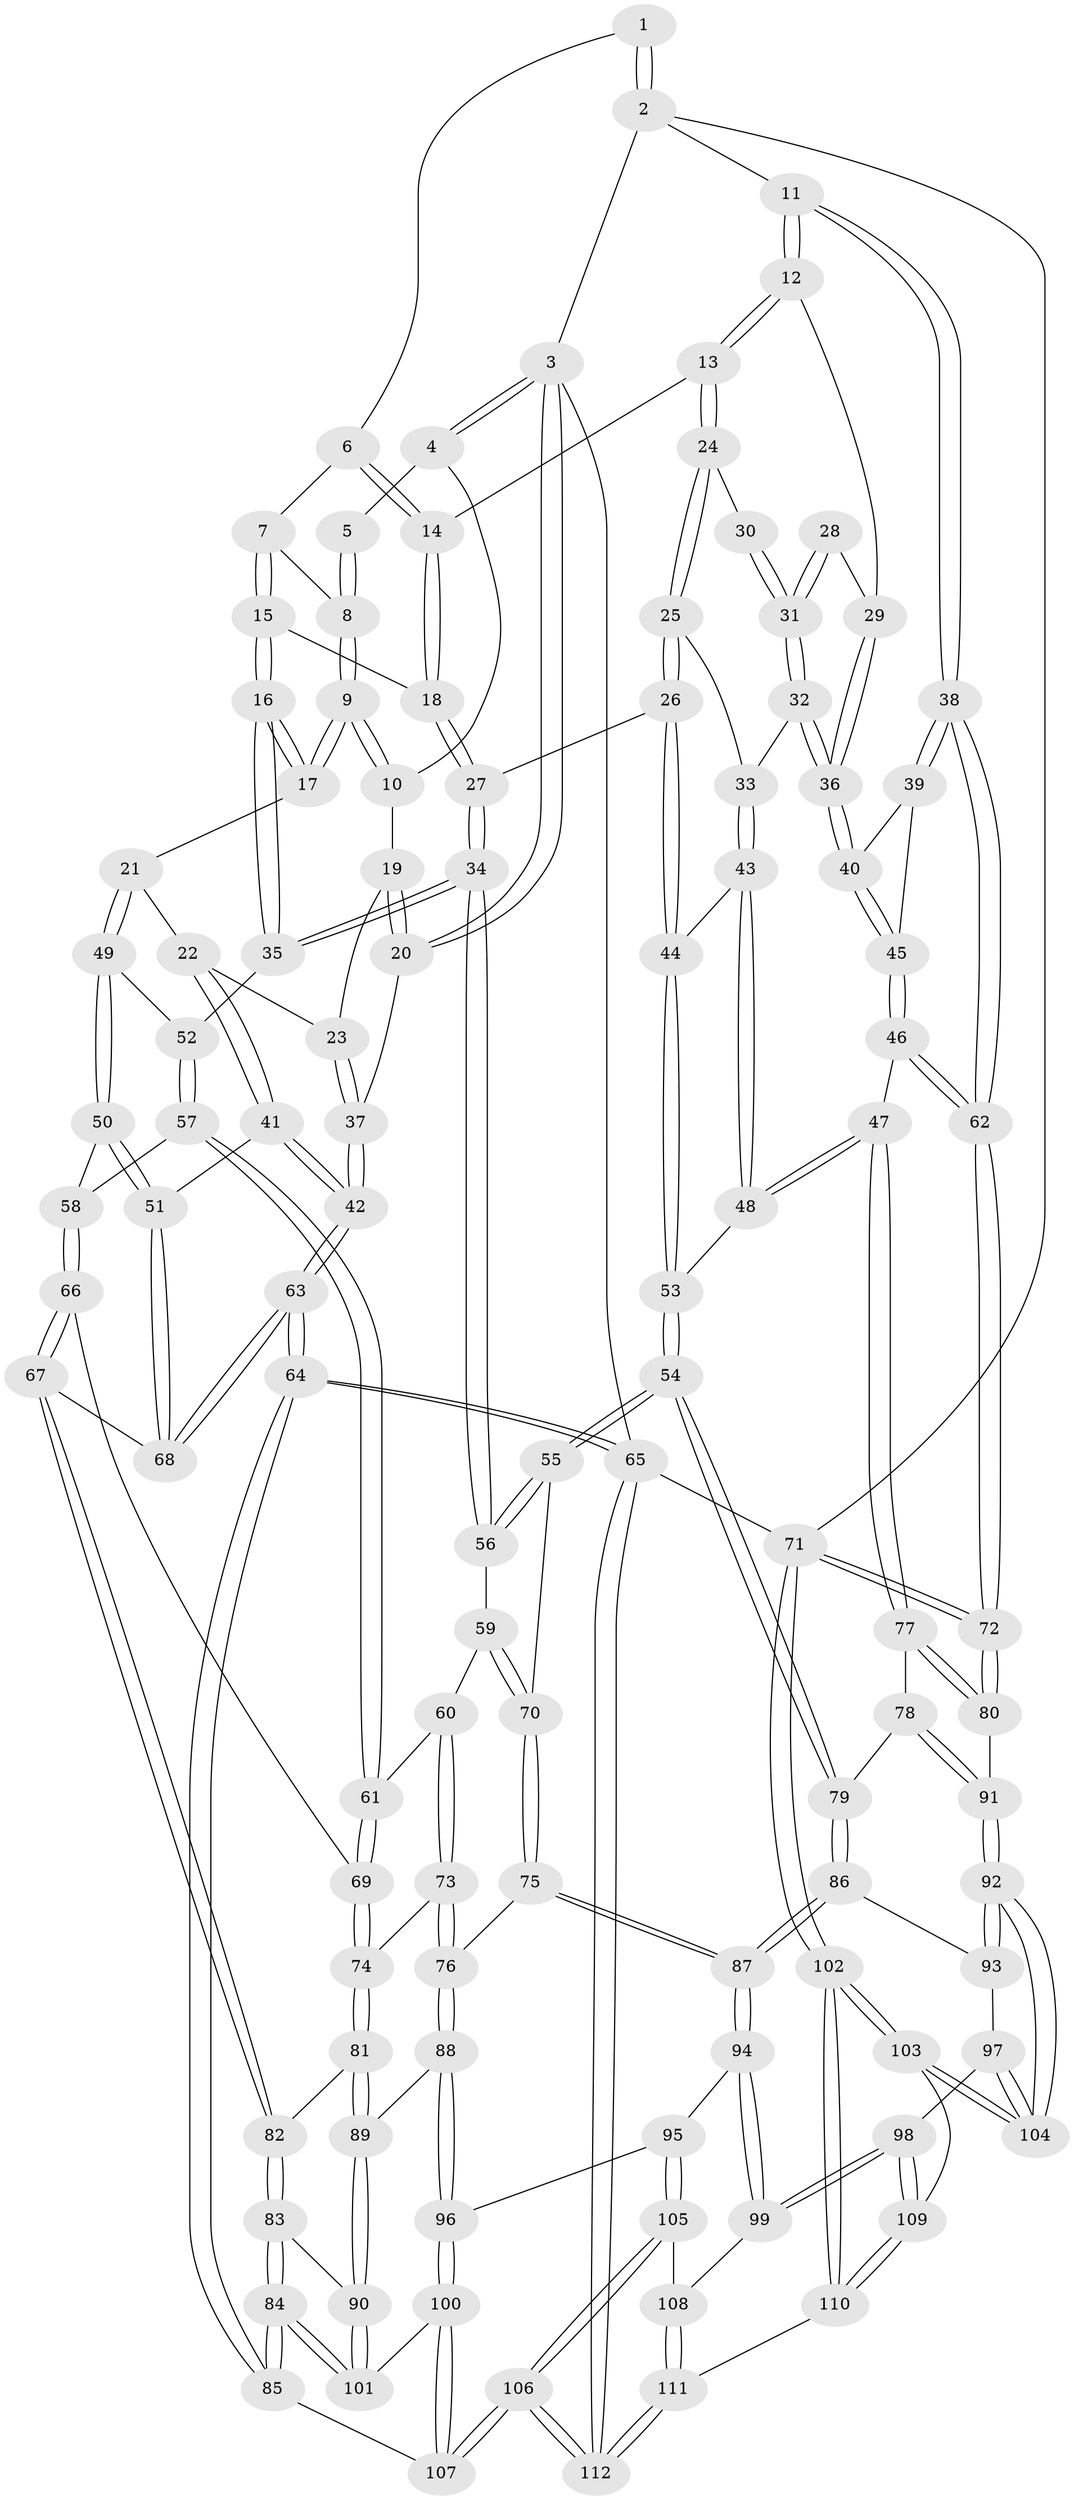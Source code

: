 // coarse degree distribution, {4: 0.4666666666666667, 3: 0.37777777777777777, 2: 0.08888888888888889, 5: 0.06666666666666667}
// Generated by graph-tools (version 1.1) at 2025/54/03/04/25 22:54:37]
// undirected, 112 vertices, 277 edges
graph export_dot {
  node [color=gray90,style=filled];
  1 [pos="+0.658457635750159+0"];
  2 [pos="+1+0"];
  3 [pos="+0+0"];
  4 [pos="+0.26067316005402913+0"];
  5 [pos="+0.4409980309900438+0"];
  6 [pos="+0.6528968044791958+0.015032453522302425"];
  7 [pos="+0.5271517262032491+0.11419383412308186"];
  8 [pos="+0.4812322658227499+0.10366441373973287"];
  9 [pos="+0.3364751510574931+0.1557245661860108"];
  10 [pos="+0.283236816123621+0.08543999389986615"];
  11 [pos="+1+0"];
  12 [pos="+1+0"];
  13 [pos="+0.7802375801902516+0.15097005378716444"];
  14 [pos="+0.7091078869931351+0.11878218887853367"];
  15 [pos="+0.5505142343767168+0.20011605669235122"];
  16 [pos="+0.3972852144877137+0.2923286076609565"];
  17 [pos="+0.3435812656332776+0.2044897973290361"];
  18 [pos="+0.6170277411392763+0.23367459141859465"];
  19 [pos="+0.14825128394191708+0.15351398281736087"];
  20 [pos="+0+0"];
  21 [pos="+0.14749235736150665+0.3134174056634232"];
  22 [pos="+0.1272551789988312+0.29604155989794084"];
  23 [pos="+0.11697197371056875+0.26918085119883767"];
  24 [pos="+0.7831574058006513+0.17759099416970894"];
  25 [pos="+0.7402324249733182+0.2872158464744503"];
  26 [pos="+0.6561704018349863+0.3332985705861094"];
  27 [pos="+0.638545459825223+0.32249012095490226"];
  28 [pos="+0.8798691413654358+0.23316711420204123"];
  29 [pos="+1+0.10753510854003896"];
  30 [pos="+0.8023117879144663+0.20033650094736768"];
  31 [pos="+0.8580539029992479+0.3058542152532282"];
  32 [pos="+0.8623137821651857+0.32668528155342114"];
  33 [pos="+0.8468642662319245+0.3344743938271128"];
  34 [pos="+0.4649428078921874+0.38085099947576223"];
  35 [pos="+0.40064164729044077+0.3143968594427596"];
  36 [pos="+0.9109239055651275+0.33296732542642526"];
  37 [pos="+0+0.043096038323788124"];
  38 [pos="+1+0.3533496681186313"];
  39 [pos="+1+0.3623092413624279"];
  40 [pos="+0.9212108439420033+0.3478160201751975"];
  41 [pos="+0+0.3639382699639763"];
  42 [pos="+0+0.409899614825958"];
  43 [pos="+0.79820434636973+0.4161412026817962"];
  44 [pos="+0.6597104983127626+0.3415318454425857"];
  45 [pos="+0.9362297758628281+0.41754312205918287"];
  46 [pos="+0.9354109160582054+0.4705229108180512"];
  47 [pos="+0.8201294325480455+0.5179570544994802"];
  48 [pos="+0.8114196204863378+0.5053785918234526"];
  49 [pos="+0.15929731163785613+0.3462893164379872"];
  50 [pos="+0.1548621910219162+0.44125242678688426"];
  51 [pos="+0.14009927822250987+0.4506052545440997"];
  52 [pos="+0.3358368238001935+0.3605154297722252"];
  53 [pos="+0.6540175150696818+0.46536846571695206"];
  54 [pos="+0.5600851455376662+0.5644914719529707"];
  55 [pos="+0.5481742735998182+0.5566681113770748"];
  56 [pos="+0.4750882518093481+0.47698744108651436"];
  57 [pos="+0.26323143343303895+0.4943991690522379"];
  58 [pos="+0.17979723445945994+0.4549569903334157"];
  59 [pos="+0.3934980171492434+0.5123645430217227"];
  60 [pos="+0.27829431327049114+0.516186099718178"];
  61 [pos="+0.27435510903492294+0.5138056147138107"];
  62 [pos="+1+0.5893809049823616"];
  63 [pos="+0+0.4403382963992634"];
  64 [pos="+0+0.8713435467935883"];
  65 [pos="+0+1"];
  66 [pos="+0.16843690232440856+0.59890944710641"];
  67 [pos="+0.09012847147159884+0.5894646305079603"];
  68 [pos="+0.07266028819147773+0.514697560054649"];
  69 [pos="+0.19594184537135156+0.6055011871768764"];
  70 [pos="+0.3789066902863472+0.6386698462618872"];
  71 [pos="+1+1"];
  72 [pos="+1+0.6924150083331801"];
  73 [pos="+0.32192789716287107+0.6422651063652156"];
  74 [pos="+0.19834218381982008+0.6127680316428616"];
  75 [pos="+0.3504334135334285+0.6742824589301615"];
  76 [pos="+0.33917628718125487+0.6748435117039858"];
  77 [pos="+0.8174708810773524+0.5397169672198479"];
  78 [pos="+0.7360508509247621+0.6291656374550428"];
  79 [pos="+0.5868196617750927+0.6234787655276952"];
  80 [pos="+0.9352206776963575+0.6546155501047562"];
  81 [pos="+0.20571297656373982+0.6765875747413744"];
  82 [pos="+0.07735986553612402+0.6214595121305758"];
  83 [pos="+0.031214996934661808+0.7136032574673189"];
  84 [pos="+0+0.8106682260449382"];
  85 [pos="+0+0.847945293128953"];
  86 [pos="+0.5664303834479512+0.6867031265452587"];
  87 [pos="+0.4607021853989477+0.7409222956788742"];
  88 [pos="+0.2979013168220289+0.7119014354275814"];
  89 [pos="+0.2190924534328625+0.733143273542564"];
  90 [pos="+0.20374476823930768+0.7486933438687262"];
  91 [pos="+0.7981297698904235+0.7624173180004823"];
  92 [pos="+0.7895054883057254+0.8489757299737021"];
  93 [pos="+0.5758885508350132+0.7047846442063852"];
  94 [pos="+0.45397612622209793+0.7661802853167146"];
  95 [pos="+0.3850009799418988+0.8359457033716935"];
  96 [pos="+0.3366585139289547+0.7993493345965422"];
  97 [pos="+0.5858822873351732+0.8500326466922291"];
  98 [pos="+0.549254109921512+0.8831767147891678"];
  99 [pos="+0.5108888219006213+0.8707576782786386"];
  100 [pos="+0.211941673538665+0.8785884254782234"];
  101 [pos="+0.20644356090622626+0.8137190468793998"];
  102 [pos="+1+1"];
  103 [pos="+0.8296351808456256+0.945824254438987"];
  104 [pos="+0.7978862384975104+0.8894776931663414"];
  105 [pos="+0.38057343835742913+0.8762883670382665"];
  106 [pos="+0.2796252784793915+1"];
  107 [pos="+0.21143181351080292+0.8834314124719672"];
  108 [pos="+0.4710141118220623+0.890375871386396"];
  109 [pos="+0.5577538053423333+0.9499508763837053"];
  110 [pos="+0.4507457997028636+1"];
  111 [pos="+0.42287762240762106+1"];
  112 [pos="+0.2867267601747391+1"];
  1 -- 2;
  1 -- 2;
  1 -- 6;
  2 -- 3;
  2 -- 11;
  2 -- 71;
  3 -- 4;
  3 -- 4;
  3 -- 20;
  3 -- 20;
  3 -- 65;
  4 -- 5;
  4 -- 10;
  5 -- 8;
  5 -- 8;
  6 -- 7;
  6 -- 14;
  6 -- 14;
  7 -- 8;
  7 -- 15;
  7 -- 15;
  8 -- 9;
  8 -- 9;
  9 -- 10;
  9 -- 10;
  9 -- 17;
  9 -- 17;
  10 -- 19;
  11 -- 12;
  11 -- 12;
  11 -- 38;
  11 -- 38;
  12 -- 13;
  12 -- 13;
  12 -- 29;
  13 -- 14;
  13 -- 24;
  13 -- 24;
  14 -- 18;
  14 -- 18;
  15 -- 16;
  15 -- 16;
  15 -- 18;
  16 -- 17;
  16 -- 17;
  16 -- 35;
  16 -- 35;
  17 -- 21;
  18 -- 27;
  18 -- 27;
  19 -- 20;
  19 -- 20;
  19 -- 23;
  20 -- 37;
  21 -- 22;
  21 -- 49;
  21 -- 49;
  22 -- 23;
  22 -- 41;
  22 -- 41;
  23 -- 37;
  23 -- 37;
  24 -- 25;
  24 -- 25;
  24 -- 30;
  25 -- 26;
  25 -- 26;
  25 -- 33;
  26 -- 27;
  26 -- 44;
  26 -- 44;
  27 -- 34;
  27 -- 34;
  28 -- 29;
  28 -- 31;
  28 -- 31;
  29 -- 36;
  29 -- 36;
  30 -- 31;
  30 -- 31;
  31 -- 32;
  31 -- 32;
  32 -- 33;
  32 -- 36;
  32 -- 36;
  33 -- 43;
  33 -- 43;
  34 -- 35;
  34 -- 35;
  34 -- 56;
  34 -- 56;
  35 -- 52;
  36 -- 40;
  36 -- 40;
  37 -- 42;
  37 -- 42;
  38 -- 39;
  38 -- 39;
  38 -- 62;
  38 -- 62;
  39 -- 40;
  39 -- 45;
  40 -- 45;
  40 -- 45;
  41 -- 42;
  41 -- 42;
  41 -- 51;
  42 -- 63;
  42 -- 63;
  43 -- 44;
  43 -- 48;
  43 -- 48;
  44 -- 53;
  44 -- 53;
  45 -- 46;
  45 -- 46;
  46 -- 47;
  46 -- 62;
  46 -- 62;
  47 -- 48;
  47 -- 48;
  47 -- 77;
  47 -- 77;
  48 -- 53;
  49 -- 50;
  49 -- 50;
  49 -- 52;
  50 -- 51;
  50 -- 51;
  50 -- 58;
  51 -- 68;
  51 -- 68;
  52 -- 57;
  52 -- 57;
  53 -- 54;
  53 -- 54;
  54 -- 55;
  54 -- 55;
  54 -- 79;
  54 -- 79;
  55 -- 56;
  55 -- 56;
  55 -- 70;
  56 -- 59;
  57 -- 58;
  57 -- 61;
  57 -- 61;
  58 -- 66;
  58 -- 66;
  59 -- 60;
  59 -- 70;
  59 -- 70;
  60 -- 61;
  60 -- 73;
  60 -- 73;
  61 -- 69;
  61 -- 69;
  62 -- 72;
  62 -- 72;
  63 -- 64;
  63 -- 64;
  63 -- 68;
  63 -- 68;
  64 -- 65;
  64 -- 65;
  64 -- 85;
  64 -- 85;
  65 -- 112;
  65 -- 112;
  65 -- 71;
  66 -- 67;
  66 -- 67;
  66 -- 69;
  67 -- 68;
  67 -- 82;
  67 -- 82;
  69 -- 74;
  69 -- 74;
  70 -- 75;
  70 -- 75;
  71 -- 72;
  71 -- 72;
  71 -- 102;
  71 -- 102;
  72 -- 80;
  72 -- 80;
  73 -- 74;
  73 -- 76;
  73 -- 76;
  74 -- 81;
  74 -- 81;
  75 -- 76;
  75 -- 87;
  75 -- 87;
  76 -- 88;
  76 -- 88;
  77 -- 78;
  77 -- 80;
  77 -- 80;
  78 -- 79;
  78 -- 91;
  78 -- 91;
  79 -- 86;
  79 -- 86;
  80 -- 91;
  81 -- 82;
  81 -- 89;
  81 -- 89;
  82 -- 83;
  82 -- 83;
  83 -- 84;
  83 -- 84;
  83 -- 90;
  84 -- 85;
  84 -- 85;
  84 -- 101;
  84 -- 101;
  85 -- 107;
  86 -- 87;
  86 -- 87;
  86 -- 93;
  87 -- 94;
  87 -- 94;
  88 -- 89;
  88 -- 96;
  88 -- 96;
  89 -- 90;
  89 -- 90;
  90 -- 101;
  90 -- 101;
  91 -- 92;
  91 -- 92;
  92 -- 93;
  92 -- 93;
  92 -- 104;
  92 -- 104;
  93 -- 97;
  94 -- 95;
  94 -- 99;
  94 -- 99;
  95 -- 96;
  95 -- 105;
  95 -- 105;
  96 -- 100;
  96 -- 100;
  97 -- 98;
  97 -- 104;
  97 -- 104;
  98 -- 99;
  98 -- 99;
  98 -- 109;
  98 -- 109;
  99 -- 108;
  100 -- 101;
  100 -- 107;
  100 -- 107;
  102 -- 103;
  102 -- 103;
  102 -- 110;
  102 -- 110;
  103 -- 104;
  103 -- 104;
  103 -- 109;
  105 -- 106;
  105 -- 106;
  105 -- 108;
  106 -- 107;
  106 -- 107;
  106 -- 112;
  106 -- 112;
  108 -- 111;
  108 -- 111;
  109 -- 110;
  109 -- 110;
  110 -- 111;
  111 -- 112;
  111 -- 112;
}
